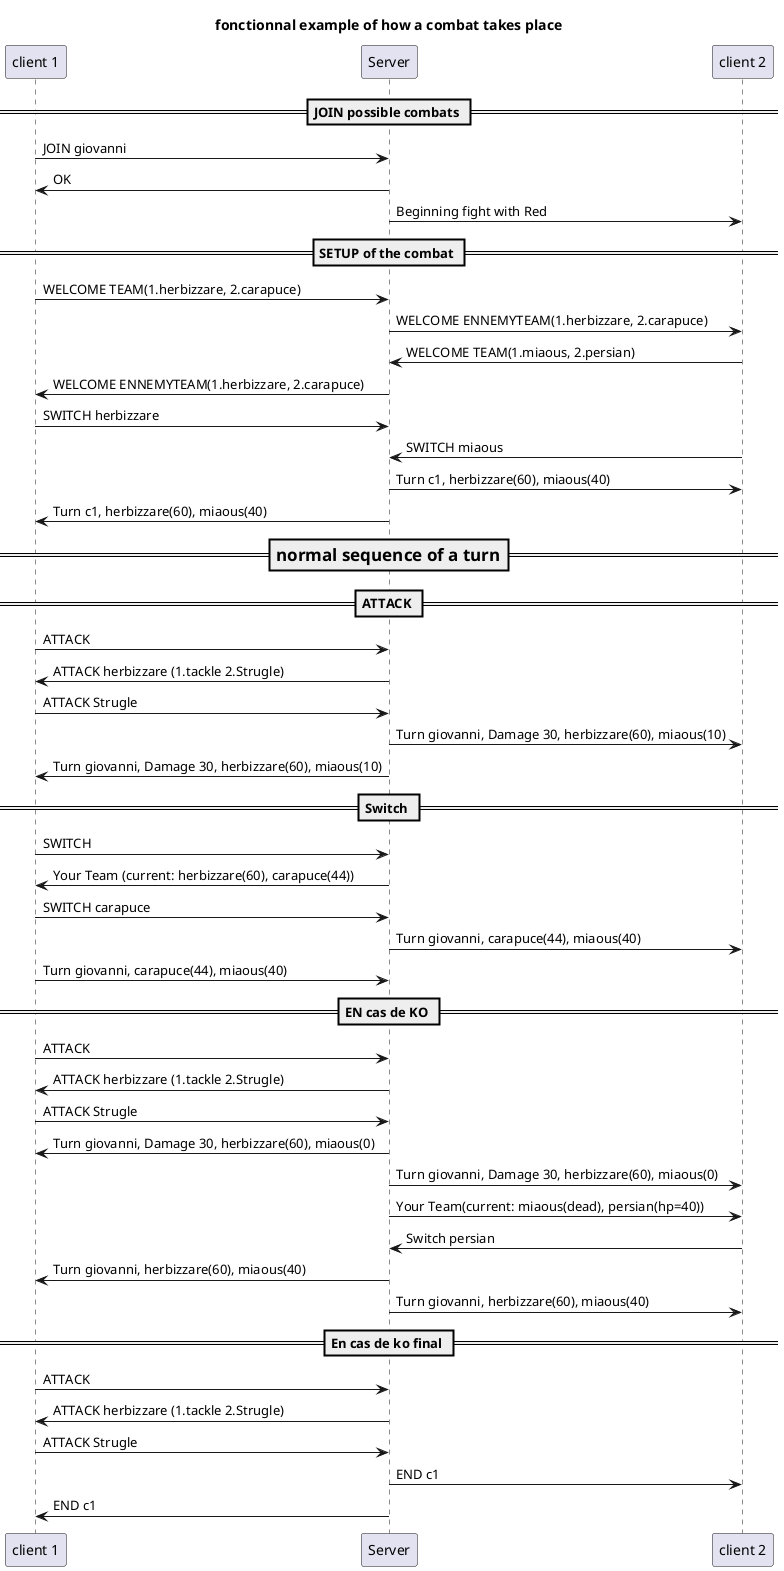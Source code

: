 @startuml functionnalCombatExample
title "fonctionnal example of how a combat takes place"
participant "client 1" as c1
participant "Server" as s
participant "client 2" as giovanni
== JOIN possible combats ==

c1->s: JOIN giovanni
s->c1: OK

s->giovanni: Beginning fight with Red

== SETUP of the combat ==
c1->s: WELCOME TEAM(1.herbizzare, 2.carapuce)
s->giovanni: WELCOME ENNEMYTEAM(1.herbizzare, 2.carapuce)
giovanni->s: WELCOME TEAM(1.miaous, 2.persian)
s->c1: WELCOME ENNEMYTEAM(1.herbizzare, 2.carapuce)
c1->s: SWITCH herbizzare
giovanni->s: SWITCH miaous
s->giovanni: Turn c1, herbizzare(60), miaous(40)
s->c1: Turn c1, herbizzare(60), miaous(40)


=== normal sequence of a turn ==
== ATTACK ==
c1->s: ATTACK
s->c1: ATTACK herbizzare (1.tackle 2.Strugle)
c1->s: ATTACK Strugle
s->giovanni: Turn giovanni, Damage 30, herbizzare(60), miaous(10)
s->c1: Turn giovanni, Damage 30, herbizzare(60), miaous(10)


== Switch ==
c1->s: SWITCH
s->c1: Your Team (current: herbizzare(60), carapuce(44))
c1->s: SWITCH carapuce
s->giovanni: Turn giovanni, carapuce(44), miaous(40)
c1->s: Turn giovanni, carapuce(44), miaous(40)


== EN cas de KO ==
c1->s: ATTACK
s->c1: ATTACK herbizzare (1.tackle 2.Strugle)
c1->s: ATTACK Strugle
s->c1: Turn giovanni, Damage 30, herbizzare(60), miaous(0)
s->giovanni: Turn giovanni, Damage 30, herbizzare(60), miaous(0)
s->giovanni: Your Team(current: miaous(dead), persian(hp=40))
giovanni->s: Switch persian
s->c1: Turn giovanni, herbizzare(60), miaous(40)
s->giovanni: Turn giovanni, herbizzare(60), miaous(40)

== En cas de ko final ==
c1->s: ATTACK
s->c1: ATTACK herbizzare (1.tackle 2.Strugle)
c1->s: ATTACK Strugle
s->giovanni: END c1
s->c1: END c1

@enduml